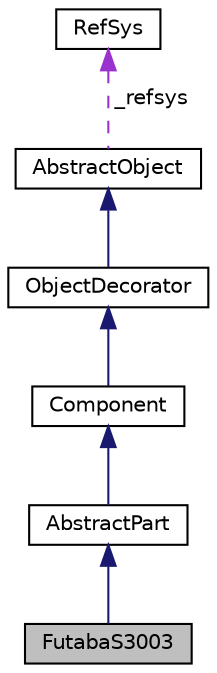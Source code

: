 digraph "FutabaS3003"
{
  edge [fontname="Helvetica",fontsize="10",labelfontname="Helvetica",labelfontsize="10"];
  node [fontname="Helvetica",fontsize="10",shape=record];
  Node5 [label="FutabaS3003",height=0.2,width=0.4,color="black", fillcolor="grey75", style="filled", fontcolor="black"];
  Node6 -> Node5 [dir="back",color="midnightblue",fontsize="10",style="solid",fontname="Helvetica"];
  Node6 [label="AbstractPart",height=0.2,width=0.4,color="black", fillcolor="white", style="filled",URL="$classAbstractPart.html",tooltip="Color decorator. "];
  Node7 -> Node6 [dir="back",color="midnightblue",fontsize="10",style="solid",fontname="Helvetica"];
  Node7 [label="Component",height=0.2,width=0.4,color="black", fillcolor="white", style="filled",URL="$classComponent.html",tooltip="Component class. "];
  Node8 -> Node7 [dir="back",color="midnightblue",fontsize="10",style="solid",fontname="Helvetica"];
  Node8 [label="ObjectDecorator",height=0.2,width=0.4,color="black", fillcolor="white", style="filled",URL="$classObjectDecorator.html",tooltip="Abstract object decorator interface. "];
  Node9 -> Node8 [dir="back",color="midnightblue",fontsize="10",style="solid",fontname="Helvetica"];
  Node9 [label="AbstractObject",height=0.2,width=0.4,color="black", fillcolor="white", style="filled",URL="$classAbstractObject.html",tooltip="Abstract object interface. "];
  Node10 -> Node9 [dir="back",color="darkorchid3",fontsize="10",style="dashed",label=" _refsys" ,fontname="Helvetica"];
  Node10 [label="RefSys",height=0.2,width=0.4,color="black", fillcolor="white", style="filled",URL="$classRefSys.html",tooltip="3D point primitive object "];
}
